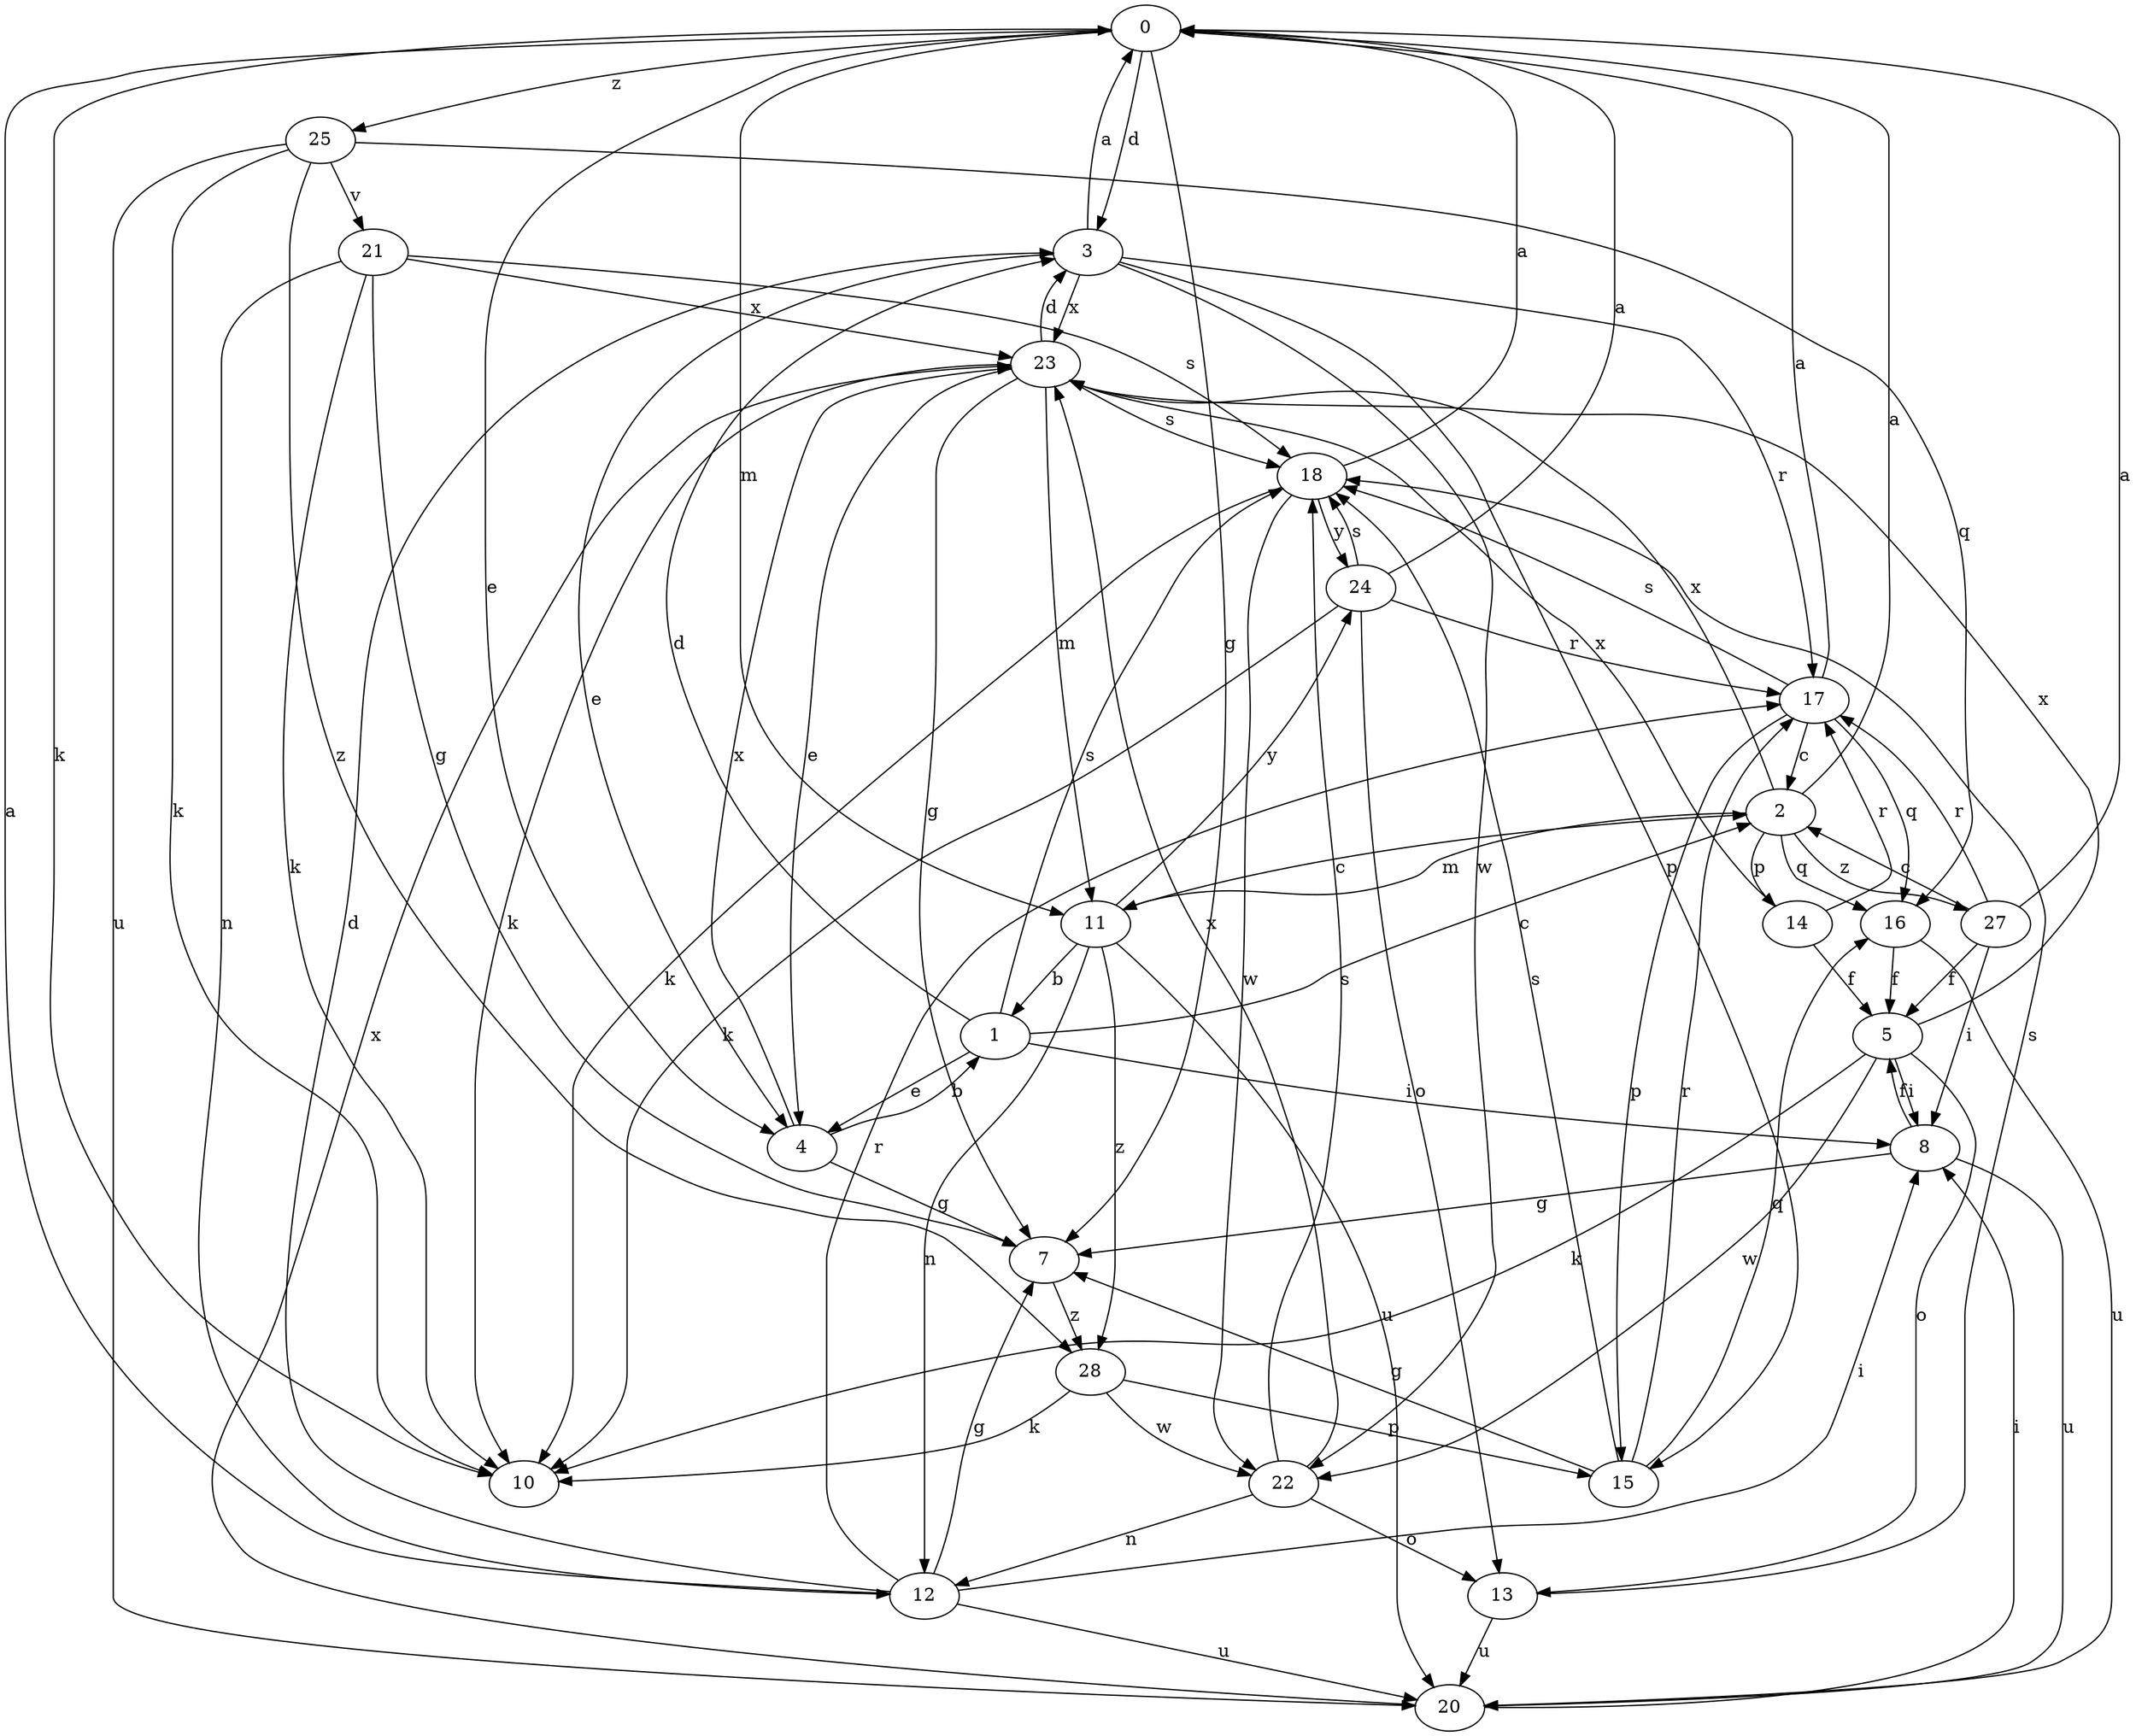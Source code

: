 strict digraph  {
0;
1;
2;
3;
4;
5;
7;
8;
10;
11;
12;
13;
14;
15;
16;
17;
18;
20;
21;
22;
23;
24;
25;
27;
28;
0 -> 3  [label=d];
0 -> 4  [label=e];
0 -> 7  [label=g];
0 -> 10  [label=k];
0 -> 11  [label=m];
0 -> 25  [label=z];
1 -> 2  [label=c];
1 -> 3  [label=d];
1 -> 4  [label=e];
1 -> 8  [label=i];
1 -> 18  [label=s];
2 -> 0  [label=a];
2 -> 11  [label=m];
2 -> 14  [label=p];
2 -> 16  [label=q];
2 -> 23  [label=x];
2 -> 27  [label=z];
3 -> 0  [label=a];
3 -> 4  [label=e];
3 -> 15  [label=p];
3 -> 17  [label=r];
3 -> 22  [label=w];
3 -> 23  [label=x];
4 -> 1  [label=b];
4 -> 7  [label=g];
4 -> 23  [label=x];
5 -> 8  [label=i];
5 -> 10  [label=k];
5 -> 13  [label=o];
5 -> 22  [label=w];
5 -> 23  [label=x];
7 -> 28  [label=z];
8 -> 5  [label=f];
8 -> 7  [label=g];
8 -> 20  [label=u];
11 -> 1  [label=b];
11 -> 2  [label=c];
11 -> 12  [label=n];
11 -> 20  [label=u];
11 -> 24  [label=y];
11 -> 28  [label=z];
12 -> 0  [label=a];
12 -> 3  [label=d];
12 -> 7  [label=g];
12 -> 8  [label=i];
12 -> 17  [label=r];
12 -> 20  [label=u];
13 -> 18  [label=s];
13 -> 20  [label=u];
14 -> 5  [label=f];
14 -> 17  [label=r];
14 -> 23  [label=x];
15 -> 7  [label=g];
15 -> 16  [label=q];
15 -> 17  [label=r];
15 -> 18  [label=s];
16 -> 5  [label=f];
16 -> 20  [label=u];
17 -> 0  [label=a];
17 -> 2  [label=c];
17 -> 15  [label=p];
17 -> 16  [label=q];
17 -> 18  [label=s];
18 -> 0  [label=a];
18 -> 10  [label=k];
18 -> 22  [label=w];
18 -> 24  [label=y];
20 -> 8  [label=i];
20 -> 23  [label=x];
21 -> 7  [label=g];
21 -> 10  [label=k];
21 -> 12  [label=n];
21 -> 18  [label=s];
21 -> 23  [label=x];
22 -> 12  [label=n];
22 -> 13  [label=o];
22 -> 18  [label=s];
22 -> 23  [label=x];
23 -> 3  [label=d];
23 -> 4  [label=e];
23 -> 7  [label=g];
23 -> 10  [label=k];
23 -> 11  [label=m];
23 -> 18  [label=s];
24 -> 0  [label=a];
24 -> 10  [label=k];
24 -> 13  [label=o];
24 -> 17  [label=r];
24 -> 18  [label=s];
25 -> 10  [label=k];
25 -> 16  [label=q];
25 -> 20  [label=u];
25 -> 21  [label=v];
25 -> 28  [label=z];
27 -> 0  [label=a];
27 -> 2  [label=c];
27 -> 5  [label=f];
27 -> 8  [label=i];
27 -> 17  [label=r];
28 -> 10  [label=k];
28 -> 15  [label=p];
28 -> 22  [label=w];
}
